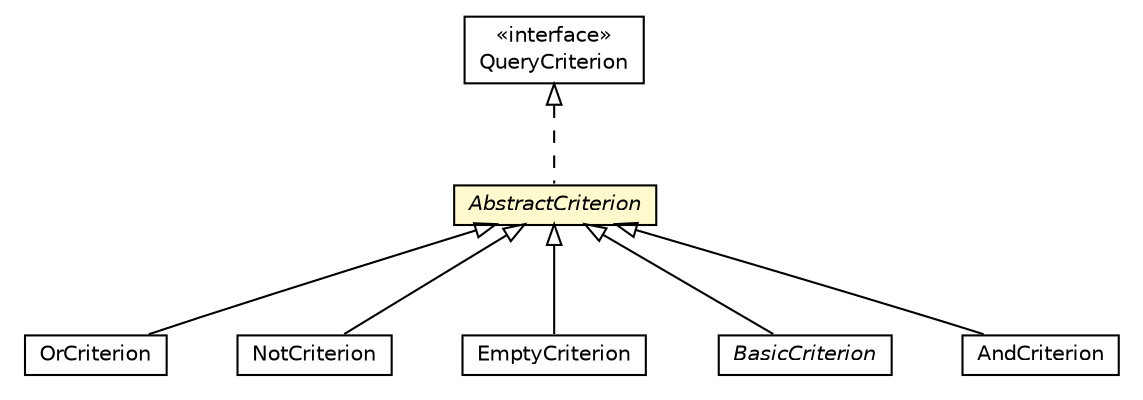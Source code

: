 #!/usr/local/bin/dot
#
# Class diagram 
# Generated by UMLGraph version R5_6_6-8-g8d7759 (http://www.umlgraph.org/)
#

digraph G {
	edge [fontname="Helvetica",fontsize=10,labelfontname="Helvetica",labelfontsize=10];
	node [fontname="Helvetica",fontsize=10,shape=plaintext];
	nodesep=0.25;
	ranksep=0.5;
	// org.dayatang.domain.QueryCriterion
	c19356 [label=<<table title="org.dayatang.domain.QueryCriterion" border="0" cellborder="1" cellspacing="0" cellpadding="2" port="p" href="../QueryCriterion.html">
		<tr><td><table border="0" cellspacing="0" cellpadding="1">
<tr><td align="center" balign="center"> &#171;interface&#187; </td></tr>
<tr><td align="center" balign="center"> QueryCriterion </td></tr>
		</table></td></tr>
		</table>>, URL="../QueryCriterion.html", fontname="Helvetica", fontcolor="black", fontsize=10.0];
	// org.dayatang.domain.internal.OrCriterion
	c19394 [label=<<table title="org.dayatang.domain.internal.OrCriterion" border="0" cellborder="1" cellspacing="0" cellpadding="2" port="p" href="./OrCriterion.html">
		<tr><td><table border="0" cellspacing="0" cellpadding="1">
<tr><td align="center" balign="center"> OrCriterion </td></tr>
		</table></td></tr>
		</table>>, URL="./OrCriterion.html", fontname="Helvetica", fontcolor="black", fontsize=10.0];
	// org.dayatang.domain.internal.NotCriterion
	c19400 [label=<<table title="org.dayatang.domain.internal.NotCriterion" border="0" cellborder="1" cellspacing="0" cellpadding="2" port="p" href="./NotCriterion.html">
		<tr><td><table border="0" cellspacing="0" cellpadding="1">
<tr><td align="center" balign="center"> NotCriterion </td></tr>
		</table></td></tr>
		</table>>, URL="./NotCriterion.html", fontname="Helvetica", fontcolor="black", fontsize=10.0];
	// org.dayatang.domain.internal.EmptyCriterion
	c19414 [label=<<table title="org.dayatang.domain.internal.EmptyCriterion" border="0" cellborder="1" cellspacing="0" cellpadding="2" port="p" href="./EmptyCriterion.html">
		<tr><td><table border="0" cellspacing="0" cellpadding="1">
<tr><td align="center" balign="center"> EmptyCriterion </td></tr>
		</table></td></tr>
		</table>>, URL="./EmptyCriterion.html", fontname="Helvetica", fontcolor="black", fontsize=10.0];
	// org.dayatang.domain.internal.BasicCriterion
	c19418 [label=<<table title="org.dayatang.domain.internal.BasicCriterion" border="0" cellborder="1" cellspacing="0" cellpadding="2" port="p" href="./BasicCriterion.html">
		<tr><td><table border="0" cellspacing="0" cellpadding="1">
<tr><td align="center" balign="center"><font face="Helvetica-Oblique"> BasicCriterion </font></td></tr>
		</table></td></tr>
		</table>>, URL="./BasicCriterion.html", fontname="Helvetica", fontcolor="black", fontsize=10.0];
	// org.dayatang.domain.internal.AndCriterion
	c19419 [label=<<table title="org.dayatang.domain.internal.AndCriterion" border="0" cellborder="1" cellspacing="0" cellpadding="2" port="p" href="./AndCriterion.html">
		<tr><td><table border="0" cellspacing="0" cellpadding="1">
<tr><td align="center" balign="center"> AndCriterion </td></tr>
		</table></td></tr>
		</table>>, URL="./AndCriterion.html", fontname="Helvetica", fontcolor="black", fontsize=10.0];
	// org.dayatang.domain.internal.AbstractCriterion
	c19420 [label=<<table title="org.dayatang.domain.internal.AbstractCriterion" border="0" cellborder="1" cellspacing="0" cellpadding="2" port="p" bgcolor="lemonChiffon" href="./AbstractCriterion.html">
		<tr><td><table border="0" cellspacing="0" cellpadding="1">
<tr><td align="center" balign="center"><font face="Helvetica-Oblique"> AbstractCriterion </font></td></tr>
		</table></td></tr>
		</table>>, URL="./AbstractCriterion.html", fontname="Helvetica", fontcolor="black", fontsize=10.0];
	//org.dayatang.domain.internal.OrCriterion extends org.dayatang.domain.internal.AbstractCriterion
	c19420:p -> c19394:p [dir=back,arrowtail=empty];
	//org.dayatang.domain.internal.NotCriterion extends org.dayatang.domain.internal.AbstractCriterion
	c19420:p -> c19400:p [dir=back,arrowtail=empty];
	//org.dayatang.domain.internal.EmptyCriterion extends org.dayatang.domain.internal.AbstractCriterion
	c19420:p -> c19414:p [dir=back,arrowtail=empty];
	//org.dayatang.domain.internal.BasicCriterion extends org.dayatang.domain.internal.AbstractCriterion
	c19420:p -> c19418:p [dir=back,arrowtail=empty];
	//org.dayatang.domain.internal.AndCriterion extends org.dayatang.domain.internal.AbstractCriterion
	c19420:p -> c19419:p [dir=back,arrowtail=empty];
	//org.dayatang.domain.internal.AbstractCriterion implements org.dayatang.domain.QueryCriterion
	c19356:p -> c19420:p [dir=back,arrowtail=empty,style=dashed];
}

